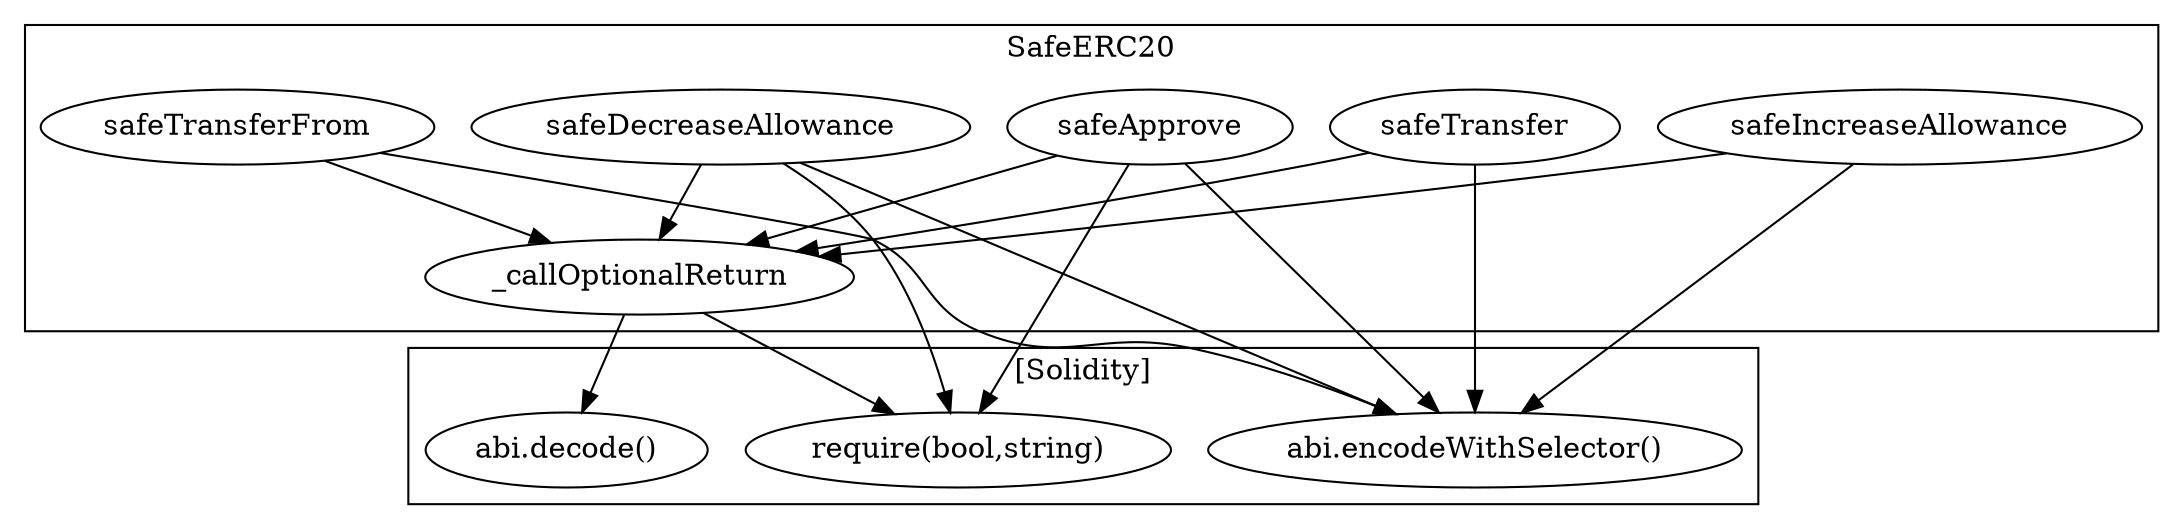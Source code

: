 strict digraph {
subgraph cluster_1075_SafeERC20 {
label = "SafeERC20"
"1075_safeDecreaseAllowance" [label="safeDecreaseAllowance"]
"1075__callOptionalReturn" [label="_callOptionalReturn"]
"1075_safeTransferFrom" [label="safeTransferFrom"]
"1075_safeApprove" [label="safeApprove"]
"1075_safeTransfer" [label="safeTransfer"]
"1075_safeIncreaseAllowance" [label="safeIncreaseAllowance"]
"1075_safeDecreaseAllowance" -> "1075__callOptionalReturn"
"1075_safeIncreaseAllowance" -> "1075__callOptionalReturn"
"1075_safeTransfer" -> "1075__callOptionalReturn"
"1075_safeApprove" -> "1075__callOptionalReturn"
"1075_safeTransferFrom" -> "1075__callOptionalReturn"
}subgraph cluster_solidity {
label = "[Solidity]"
"abi.encodeWithSelector()" 
"abi.decode()" 
"require(bool,string)" 
"1075_safeIncreaseAllowance" -> "abi.encodeWithSelector()"
"1075_safeApprove" -> "require(bool,string)"
"1075_safeTransfer" -> "abi.encodeWithSelector()"
"1075_safeApprove" -> "abi.encodeWithSelector()"
"1075_safeTransferFrom" -> "abi.encodeWithSelector()"
"1075_safeDecreaseAllowance" -> "require(bool,string)"
"1075_safeDecreaseAllowance" -> "abi.encodeWithSelector()"
"1075__callOptionalReturn" -> "abi.decode()"
"1075__callOptionalReturn" -> "require(bool,string)"
}
}